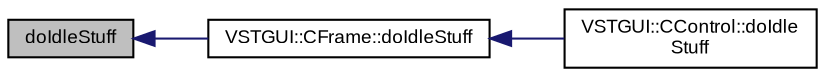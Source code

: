 digraph "doIdleStuff"
{
  bgcolor="transparent";
  edge [fontname="Arial",fontsize="9",labelfontname="Arial",labelfontsize="9"];
  node [fontname="Arial",fontsize="9",shape=record];
  rankdir="LR";
  Node1 [label="doIdleStuff",height=0.2,width=0.4,color="black", fillcolor="grey75", style="filled" fontcolor="black"];
  Node1 -> Node2 [dir="back",color="midnightblue",fontsize="9",style="solid",fontname="Arial"];
  Node2 [label="VSTGUI::CFrame::doIdleStuff",height=0.2,width=0.4,color="black",URL="$class_v_s_t_g_u_i_1_1_c_frame.html#a1730dc80596102088370374a9f0abce6"];
  Node2 -> Node3 [dir="back",color="midnightblue",fontsize="9",style="solid",fontname="Arial"];
  Node3 [label="VSTGUI::CControl::doIdle\lStuff",height=0.2,width=0.4,color="black",URL="$class_v_s_t_g_u_i_1_1_c_control.html#a1730dc80596102088370374a9f0abce6"];
}
